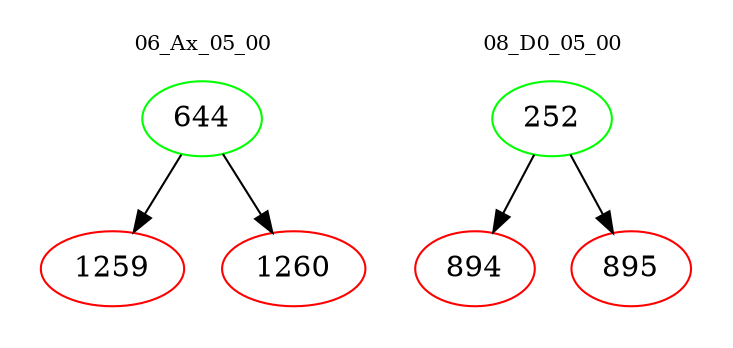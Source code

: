 digraph{
subgraph cluster_0 {
color = white
label = "06_Ax_05_00";
fontsize=10;
T0_644 [label="644", color="green"]
T0_644 -> T0_1259 [color="black"]
T0_1259 [label="1259", color="red"]
T0_644 -> T0_1260 [color="black"]
T0_1260 [label="1260", color="red"]
}
subgraph cluster_1 {
color = white
label = "08_D0_05_00";
fontsize=10;
T1_252 [label="252", color="green"]
T1_252 -> T1_894 [color="black"]
T1_894 [label="894", color="red"]
T1_252 -> T1_895 [color="black"]
T1_895 [label="895", color="red"]
}
}
